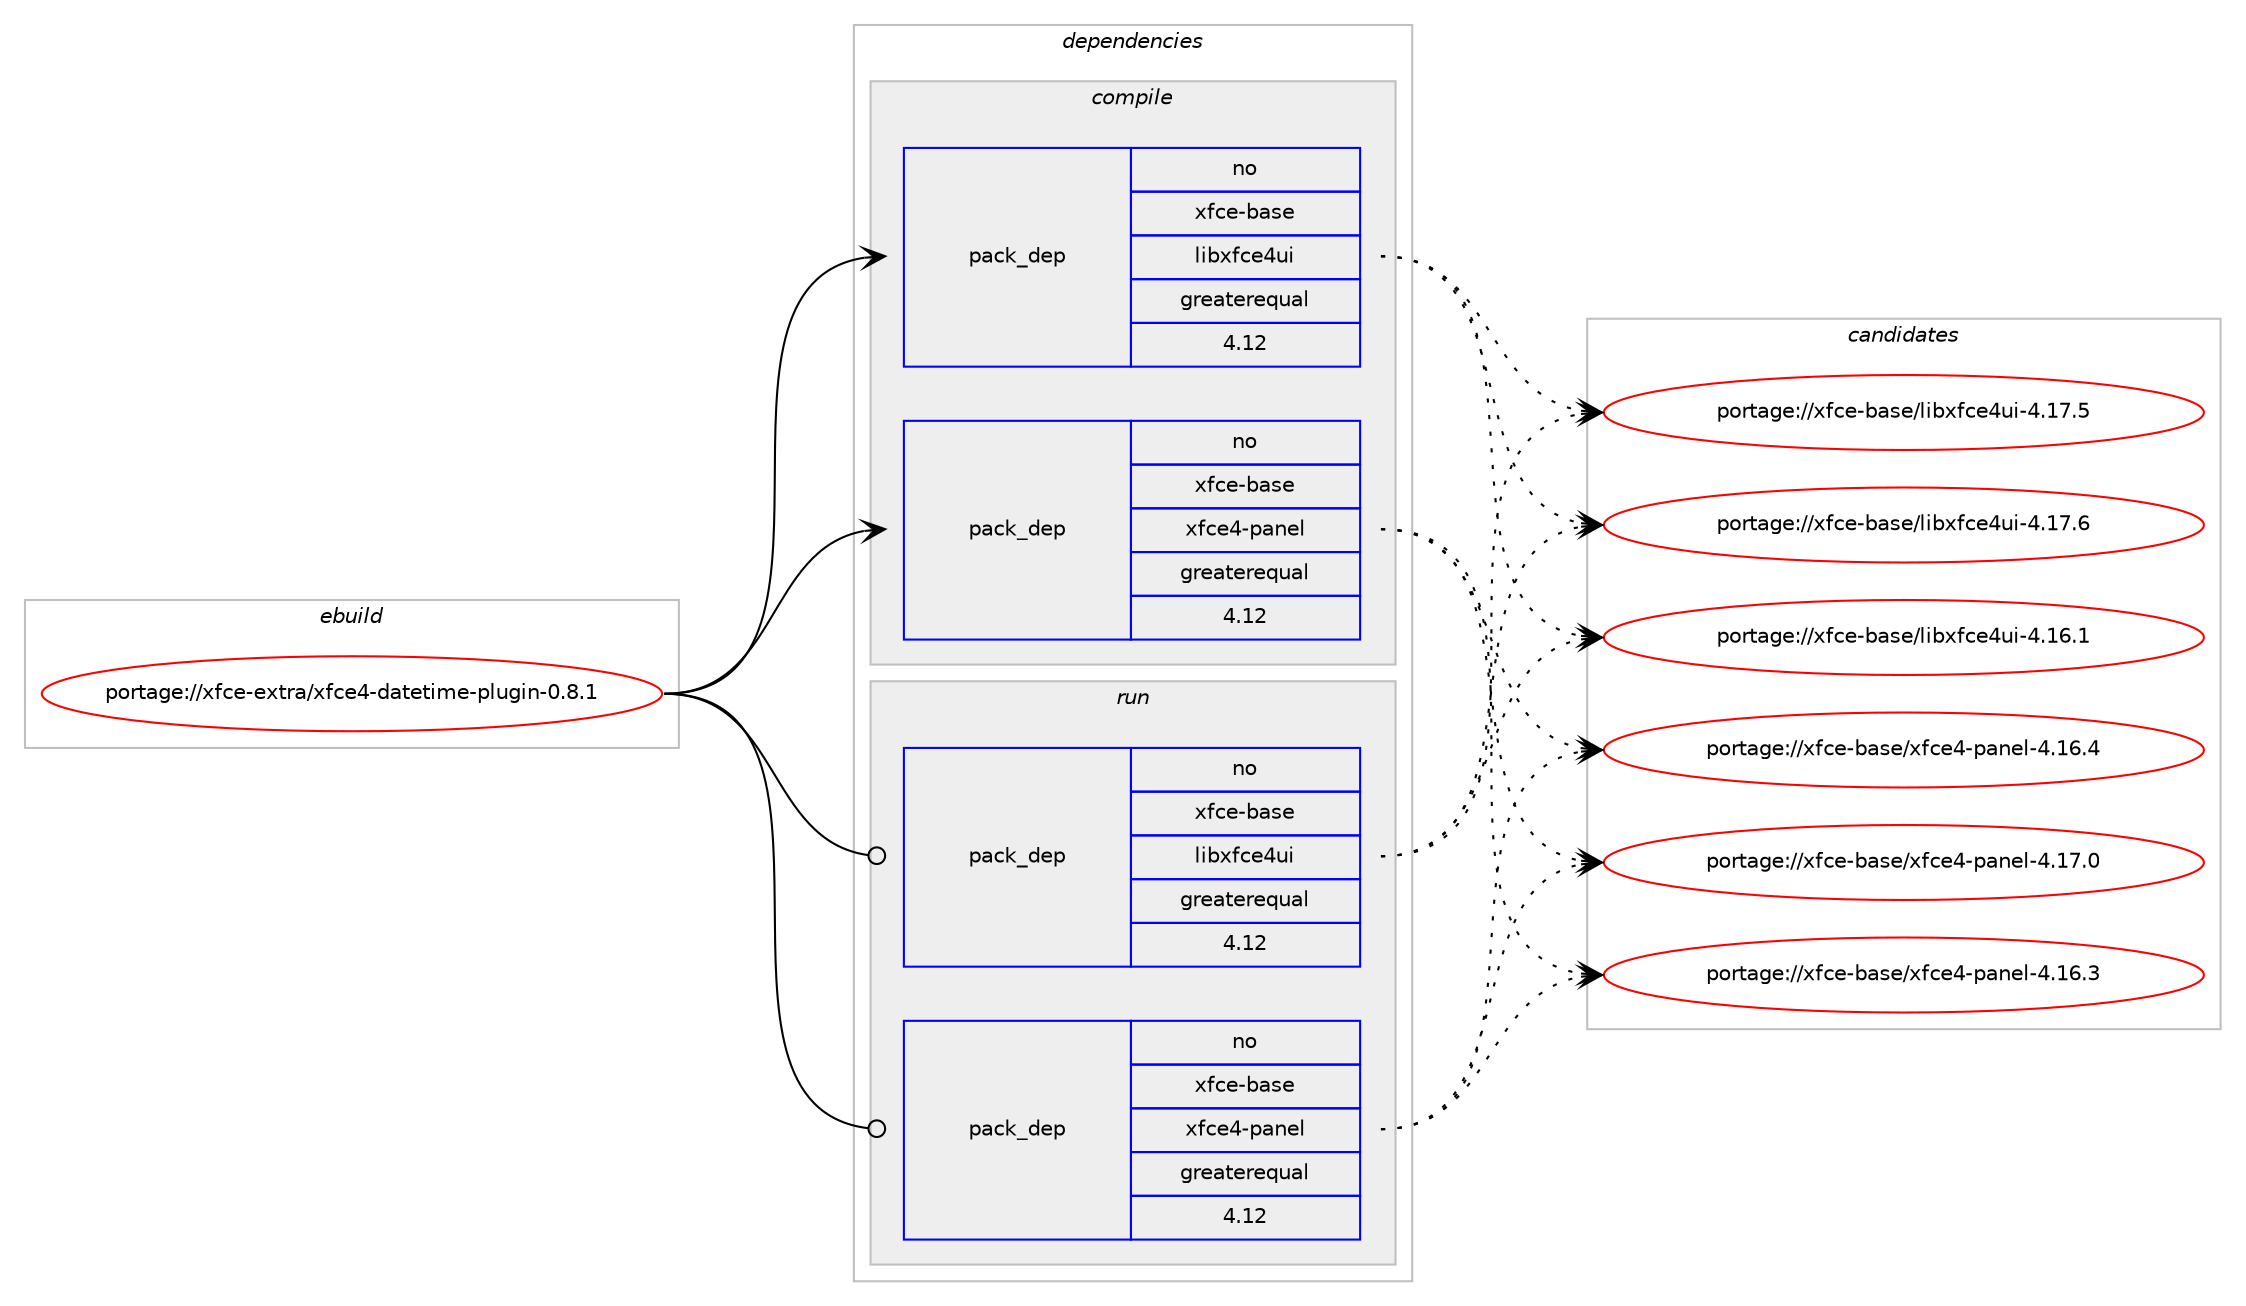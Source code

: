 digraph prolog {

# *************
# Graph options
# *************

newrank=true;
concentrate=true;
compound=true;
graph [rankdir=LR,fontname=Helvetica,fontsize=10,ranksep=1.5];#, ranksep=2.5, nodesep=0.2];
edge  [arrowhead=vee];
node  [fontname=Helvetica,fontsize=10];

# **********
# The ebuild
# **********

subgraph cluster_leftcol {
color=gray;
rank=same;
label=<<i>ebuild</i>>;
id [label="portage://xfce-extra/xfce4-datetime-plugin-0.8.1", color=red, width=4, href="../xfce-extra/xfce4-datetime-plugin-0.8.1.svg"];
}

# ****************
# The dependencies
# ****************

subgraph cluster_midcol {
color=gray;
label=<<i>dependencies</i>>;
subgraph cluster_compile {
fillcolor="#eeeeee";
style=filled;
label=<<i>compile</i>>;
subgraph pack1474 {
dependency1746 [label=<<TABLE BORDER="0" CELLBORDER="1" CELLSPACING="0" CELLPADDING="4" WIDTH="220"><TR><TD ROWSPAN="6" CELLPADDING="30">pack_dep</TD></TR><TR><TD WIDTH="110">no</TD></TR><TR><TD>xfce-base</TD></TR><TR><TD>libxfce4ui</TD></TR><TR><TD>greaterequal</TD></TR><TR><TD>4.12</TD></TR></TABLE>>, shape=none, color=blue];
}
id:e -> dependency1746:w [weight=20,style="solid",arrowhead="vee"];
subgraph pack1475 {
dependency1747 [label=<<TABLE BORDER="0" CELLBORDER="1" CELLSPACING="0" CELLPADDING="4" WIDTH="220"><TR><TD ROWSPAN="6" CELLPADDING="30">pack_dep</TD></TR><TR><TD WIDTH="110">no</TD></TR><TR><TD>xfce-base</TD></TR><TR><TD>xfce4-panel</TD></TR><TR><TD>greaterequal</TD></TR><TR><TD>4.12</TD></TR></TABLE>>, shape=none, color=blue];
}
id:e -> dependency1747:w [weight=20,style="solid",arrowhead="vee"];
}
subgraph cluster_compileandrun {
fillcolor="#eeeeee";
style=filled;
label=<<i>compile and run</i>>;
}
subgraph cluster_run {
fillcolor="#eeeeee";
style=filled;
label=<<i>run</i>>;
subgraph pack1476 {
dependency1748 [label=<<TABLE BORDER="0" CELLBORDER="1" CELLSPACING="0" CELLPADDING="4" WIDTH="220"><TR><TD ROWSPAN="6" CELLPADDING="30">pack_dep</TD></TR><TR><TD WIDTH="110">no</TD></TR><TR><TD>xfce-base</TD></TR><TR><TD>libxfce4ui</TD></TR><TR><TD>greaterequal</TD></TR><TR><TD>4.12</TD></TR></TABLE>>, shape=none, color=blue];
}
id:e -> dependency1748:w [weight=20,style="solid",arrowhead="odot"];
subgraph pack1477 {
dependency1749 [label=<<TABLE BORDER="0" CELLBORDER="1" CELLSPACING="0" CELLPADDING="4" WIDTH="220"><TR><TD ROWSPAN="6" CELLPADDING="30">pack_dep</TD></TR><TR><TD WIDTH="110">no</TD></TR><TR><TD>xfce-base</TD></TR><TR><TD>xfce4-panel</TD></TR><TR><TD>greaterequal</TD></TR><TR><TD>4.12</TD></TR></TABLE>>, shape=none, color=blue];
}
id:e -> dependency1749:w [weight=20,style="solid",arrowhead="odot"];
}
}

# **************
# The candidates
# **************

subgraph cluster_choices {
rank=same;
color=gray;
label=<<i>candidates</i>>;

subgraph choice1474 {
color=black;
nodesep=1;
choice120102991014598971151014710810598120102991015211710545524649544649 [label="portage://xfce-base/libxfce4ui-4.16.1", color=red, width=4,href="../xfce-base/libxfce4ui-4.16.1.svg"];
choice120102991014598971151014710810598120102991015211710545524649554653 [label="portage://xfce-base/libxfce4ui-4.17.5", color=red, width=4,href="../xfce-base/libxfce4ui-4.17.5.svg"];
choice120102991014598971151014710810598120102991015211710545524649554654 [label="portage://xfce-base/libxfce4ui-4.17.6", color=red, width=4,href="../xfce-base/libxfce4ui-4.17.6.svg"];
dependency1746:e -> choice120102991014598971151014710810598120102991015211710545524649544649:w [style=dotted,weight="100"];
dependency1746:e -> choice120102991014598971151014710810598120102991015211710545524649554653:w [style=dotted,weight="100"];
dependency1746:e -> choice120102991014598971151014710810598120102991015211710545524649554654:w [style=dotted,weight="100"];
}
subgraph choice1475 {
color=black;
nodesep=1;
choice12010299101459897115101471201029910152451129711010110845524649544651 [label="portage://xfce-base/xfce4-panel-4.16.3", color=red, width=4,href="../xfce-base/xfce4-panel-4.16.3.svg"];
choice12010299101459897115101471201029910152451129711010110845524649544652 [label="portage://xfce-base/xfce4-panel-4.16.4", color=red, width=4,href="../xfce-base/xfce4-panel-4.16.4.svg"];
choice12010299101459897115101471201029910152451129711010110845524649554648 [label="portage://xfce-base/xfce4-panel-4.17.0", color=red, width=4,href="../xfce-base/xfce4-panel-4.17.0.svg"];
dependency1747:e -> choice12010299101459897115101471201029910152451129711010110845524649544651:w [style=dotted,weight="100"];
dependency1747:e -> choice12010299101459897115101471201029910152451129711010110845524649544652:w [style=dotted,weight="100"];
dependency1747:e -> choice12010299101459897115101471201029910152451129711010110845524649554648:w [style=dotted,weight="100"];
}
subgraph choice1476 {
color=black;
nodesep=1;
choice120102991014598971151014710810598120102991015211710545524649544649 [label="portage://xfce-base/libxfce4ui-4.16.1", color=red, width=4,href="../xfce-base/libxfce4ui-4.16.1.svg"];
choice120102991014598971151014710810598120102991015211710545524649554653 [label="portage://xfce-base/libxfce4ui-4.17.5", color=red, width=4,href="../xfce-base/libxfce4ui-4.17.5.svg"];
choice120102991014598971151014710810598120102991015211710545524649554654 [label="portage://xfce-base/libxfce4ui-4.17.6", color=red, width=4,href="../xfce-base/libxfce4ui-4.17.6.svg"];
dependency1748:e -> choice120102991014598971151014710810598120102991015211710545524649544649:w [style=dotted,weight="100"];
dependency1748:e -> choice120102991014598971151014710810598120102991015211710545524649554653:w [style=dotted,weight="100"];
dependency1748:e -> choice120102991014598971151014710810598120102991015211710545524649554654:w [style=dotted,weight="100"];
}
subgraph choice1477 {
color=black;
nodesep=1;
choice12010299101459897115101471201029910152451129711010110845524649544651 [label="portage://xfce-base/xfce4-panel-4.16.3", color=red, width=4,href="../xfce-base/xfce4-panel-4.16.3.svg"];
choice12010299101459897115101471201029910152451129711010110845524649544652 [label="portage://xfce-base/xfce4-panel-4.16.4", color=red, width=4,href="../xfce-base/xfce4-panel-4.16.4.svg"];
choice12010299101459897115101471201029910152451129711010110845524649554648 [label="portage://xfce-base/xfce4-panel-4.17.0", color=red, width=4,href="../xfce-base/xfce4-panel-4.17.0.svg"];
dependency1749:e -> choice12010299101459897115101471201029910152451129711010110845524649544651:w [style=dotted,weight="100"];
dependency1749:e -> choice12010299101459897115101471201029910152451129711010110845524649544652:w [style=dotted,weight="100"];
dependency1749:e -> choice12010299101459897115101471201029910152451129711010110845524649554648:w [style=dotted,weight="100"];
}
}

}
